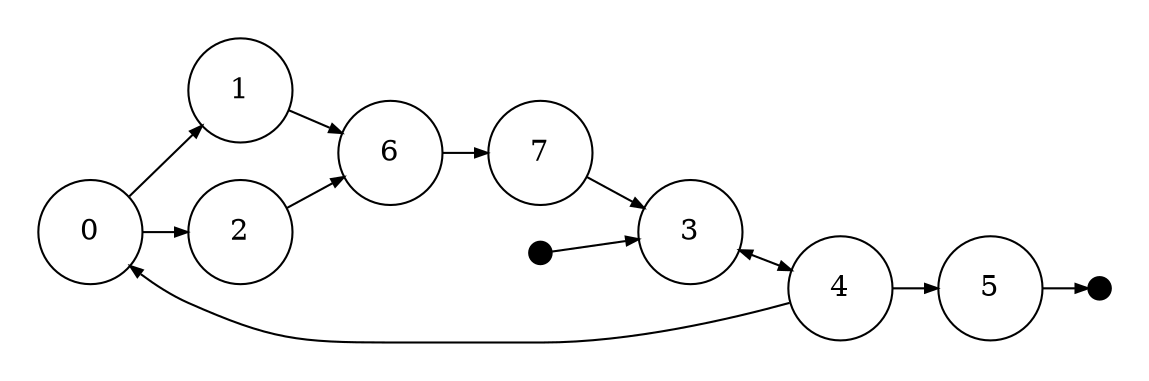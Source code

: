 digraph {
	graph [concentrate=true margin=0.2 nodesep=0.25 rankdir=LR ranksep=0.3]
	node [fixedsize=true height=0.7 shape=circle width=0.7]
	edge [arrowsize=0.6]
		0
		1
		2
		3
		4
		6
		7
			0 -> 1
			0 -> 2
			1 -> 6
			2 -> 6
			3 -> 4
			4 -> 0
			4 -> 3
			4 -> 5
			6 -> 7
			7 -> 3
		node [shape=point width=0.15]
		start [label=""]
			start -> 3
		end [label=""]
			5 -> end
}